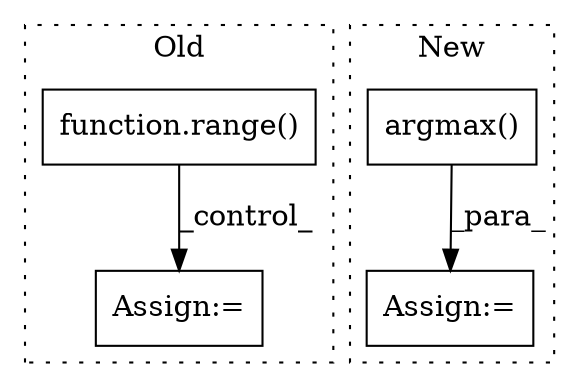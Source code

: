 digraph G {
subgraph cluster0 {
1 [label="function.range()" a="75" s="1030,1055" l="6,1" shape="box"];
3 [label="Assign:=" a="68" s="1571" l="3" shape="box"];
label = "Old";
style="dotted";
}
subgraph cluster1 {
2 [label="argmax()" a="75" s="789,826" l="10,9" shape="box"];
4 [label="Assign:=" a="68" s="786" l="3" shape="box"];
label = "New";
style="dotted";
}
1 -> 3 [label="_control_"];
2 -> 4 [label="_para_"];
}